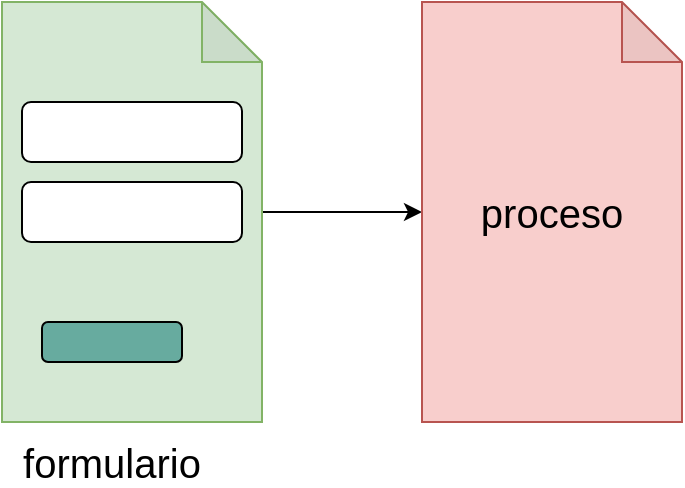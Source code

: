 <mxfile version="12.9.13" type="device" pages="2"><diagram id="isDBLtTApS73ocqQWFvd" name="Formulario"><mxGraphModel dx="908" dy="776" grid="1" gridSize="10" guides="1" tooltips="1" connect="1" arrows="1" fold="1" page="1" pageScale="1" pageWidth="1169" pageHeight="827" math="0" shadow="0"><root><mxCell id="0"/><mxCell id="1" parent="0"/><mxCell id="EzhbvAcIQe8z-GFFpgrw-8" value="" style="edgeStyle=orthogonalEdgeStyle;rounded=0;orthogonalLoop=1;jettySize=auto;html=1;fontSize=20;" edge="1" parent="1" source="EzhbvAcIQe8z-GFFpgrw-1" target="EzhbvAcIQe8z-GFFpgrw-7"><mxGeometry relative="1" as="geometry"/></mxCell><mxCell id="EzhbvAcIQe8z-GFFpgrw-1" value="" style="shape=note;whiteSpace=wrap;html=1;backgroundOutline=1;darkOpacity=0.05;fontSize=20;fillColor=#d5e8d4;strokeColor=#82b366;" vertex="1" parent="1"><mxGeometry x="100" y="90" width="130" height="210" as="geometry"/></mxCell><mxCell id="EzhbvAcIQe8z-GFFpgrw-7" value="proceso" style="shape=note;whiteSpace=wrap;html=1;backgroundOutline=1;darkOpacity=0.05;fontSize=20;fillColor=#f8cecc;strokeColor=#b85450;" vertex="1" parent="1"><mxGeometry x="310" y="90" width="130" height="210" as="geometry"/></mxCell><mxCell id="EzhbvAcIQe8z-GFFpgrw-3" value="" style="rounded=1;whiteSpace=wrap;html=1;fontSize=20;" vertex="1" parent="1"><mxGeometry x="110" y="140" width="110" height="30" as="geometry"/></mxCell><mxCell id="EzhbvAcIQe8z-GFFpgrw-4" value="" style="rounded=1;whiteSpace=wrap;html=1;fontSize=20;" vertex="1" parent="1"><mxGeometry x="110" y="180" width="110" height="30" as="geometry"/></mxCell><mxCell id="EzhbvAcIQe8z-GFFpgrw-5" value="" style="rounded=1;whiteSpace=wrap;html=1;fontSize=20;fillColor=#67AB9F;" vertex="1" parent="1"><mxGeometry x="120" y="250" width="70" height="20" as="geometry"/></mxCell><mxCell id="EzhbvAcIQe8z-GFFpgrw-6" value="formulario" style="text;html=1;strokeColor=none;fillColor=none;align=center;verticalAlign=middle;whiteSpace=wrap;rounded=0;fontSize=20;" vertex="1" parent="1"><mxGeometry x="135" y="310" width="40" height="20" as="geometry"/></mxCell></root></mxGraphModel></diagram><diagram id="2YhNo8u08LTB01nJe7Jf" name="extructura de control"><mxGraphModel dx="908" dy="776" grid="1" gridSize="10" guides="1" tooltips="1" connect="1" arrows="1" fold="1" page="1" pageScale="1" pageWidth="1169" pageHeight="827" math="0" shadow="0"><root><mxCell id="pH9bMqM7KfiCNtATCbIQ-0"/><mxCell id="pH9bMqM7KfiCNtATCbIQ-1" parent="pH9bMqM7KfiCNtATCbIQ-0"/><mxCell id="pH9bMqM7KfiCNtATCbIQ-3" value="instrucción;" style="rounded=0;whiteSpace=wrap;html=1;fillColor=#EDEDED;fontSize=20;" vertex="1" parent="pH9bMqM7KfiCNtATCbIQ-1"><mxGeometry x="260" y="60" width="130" height="40" as="geometry"/></mxCell><mxCell id="pH9bMqM7KfiCNtATCbIQ-4" value="instrucción;" style="rounded=0;whiteSpace=wrap;html=1;fillColor=#EDEDED;fontSize=20;" vertex="1" parent="pH9bMqM7KfiCNtATCbIQ-1"><mxGeometry x="260" y="110" width="130" height="40" as="geometry"/></mxCell><mxCell id="pH9bMqM7KfiCNtATCbIQ-5" value="instrucción;" style="rounded=0;whiteSpace=wrap;html=1;fillColor=#EDEDED;fontSize=20;" vertex="1" parent="pH9bMqM7KfiCNtATCbIQ-1"><mxGeometry x="260" y="160" width="130" height="40" as="geometry"/></mxCell><mxCell id="pH9bMqM7KfiCNtATCbIQ-6" value="instrucción;" style="rounded=0;whiteSpace=wrap;html=1;fillColor=#EDEDED;fontSize=20;" vertex="1" parent="pH9bMqM7KfiCNtATCbIQ-1"><mxGeometry x="260" y="210" width="130" height="40" as="geometry"/></mxCell><mxCell id="pH9bMqM7KfiCNtATCbIQ-13" value="" style="edgeStyle=orthogonalEdgeStyle;rounded=0;orthogonalLoop=1;jettySize=auto;html=1;fontSize=20;" edge="1" parent="pH9bMqM7KfiCNtATCbIQ-1" source="pH9bMqM7KfiCNtATCbIQ-7"><mxGeometry relative="1" as="geometry"><mxPoint x="335" y="500" as="targetPoint"/></mxGeometry></mxCell><mxCell id="pH9bMqM7KfiCNtATCbIQ-17" value="" style="edgeStyle=orthogonalEdgeStyle;rounded=0;orthogonalLoop=1;jettySize=auto;html=1;fontSize=20;entryX=0.6;entryY=-0.075;entryDx=0;entryDy=0;entryPerimeter=0;" edge="1" parent="pH9bMqM7KfiCNtATCbIQ-1" source="pH9bMqM7KfiCNtATCbIQ-7" target="pH9bMqM7KfiCNtATCbIQ-18"><mxGeometry relative="1" as="geometry"><mxPoint x="490" y="385" as="targetPoint"/><Array as="points"><mxPoint x="550" y="385"/><mxPoint x="550" y="427"/></Array></mxGeometry></mxCell><mxCell id="pH9bMqM7KfiCNtATCbIQ-7" value="?" style="rhombus;whiteSpace=wrap;html=1;fontSize=20;fillColor=#f5f5f5;strokeColor=#666666;fontColor=#333333;" vertex="1" parent="pH9bMqM7KfiCNtATCbIQ-1"><mxGeometry x="260" y="310" width="150" height="150" as="geometry"/></mxCell><mxCell id="pH9bMqM7KfiCNtATCbIQ-11" value="" style="edgeStyle=orthogonalEdgeStyle;rounded=0;orthogonalLoop=1;jettySize=auto;html=1;fontSize=20;" edge="1" parent="pH9bMqM7KfiCNtATCbIQ-1" source="pH9bMqM7KfiCNtATCbIQ-8" target="pH9bMqM7KfiCNtATCbIQ-7"><mxGeometry relative="1" as="geometry"><mxPoint x="370" y="280" as="targetPoint"/></mxGeometry></mxCell><mxCell id="pH9bMqM7KfiCNtATCbIQ-8" value="$dato" style="text;html=1;strokeColor=none;fillColor=none;align=center;verticalAlign=middle;whiteSpace=wrap;rounded=0;fontSize=20;" vertex="1" parent="pH9bMqM7KfiCNtATCbIQ-1"><mxGeometry x="250" y="270" width="40" height="20" as="geometry"/></mxCell><mxCell id="pH9bMqM7KfiCNtATCbIQ-14" value="instrucción;" style="rounded=0;whiteSpace=wrap;html=1;fillColor=#EDEDED;fontSize=20;" vertex="1" parent="pH9bMqM7KfiCNtATCbIQ-1"><mxGeometry x="270" y="510" width="130" height="40" as="geometry"/></mxCell><mxCell id="pH9bMqM7KfiCNtATCbIQ-15" value="instrucción;" style="rounded=0;whiteSpace=wrap;html=1;fillColor=#EDEDED;fontSize=20;" vertex="1" parent="pH9bMqM7KfiCNtATCbIQ-1"><mxGeometry x="270" y="570" width="130" height="40" as="geometry"/></mxCell><mxCell id="pH9bMqM7KfiCNtATCbIQ-18" value="instrucción;" style="rounded=0;whiteSpace=wrap;html=1;fillColor=#EDEDED;fontSize=20;" vertex="1" parent="pH9bMqM7KfiCNtATCbIQ-1"><mxGeometry x="460" y="430" width="130" height="40" as="geometry"/></mxCell><mxCell id="pH9bMqM7KfiCNtATCbIQ-19" value="instrucción;" style="rounded=0;whiteSpace=wrap;html=1;fillColor=#EDEDED;fontSize=20;" vertex="1" parent="pH9bMqM7KfiCNtATCbIQ-1"><mxGeometry x="460" y="480" width="130" height="40" as="geometry"/></mxCell><mxCell id="pH9bMqM7KfiCNtATCbIQ-20" value="instrucción;" style="rounded=0;whiteSpace=wrap;html=1;fillColor=#EDEDED;fontSize=20;" vertex="1" parent="pH9bMqM7KfiCNtATCbIQ-1"><mxGeometry x="460" y="540" width="130" height="40" as="geometry"/></mxCell></root></mxGraphModel></diagram></mxfile>